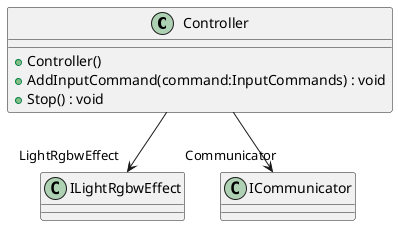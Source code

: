 @startuml
class Controller {
    + Controller()
    + AddInputCommand(command:InputCommands) : void
    + Stop() : void
}
Controller --> "LightRgbwEffect" ILightRgbwEffect
Controller --> "Communicator" ICommunicator
@enduml
